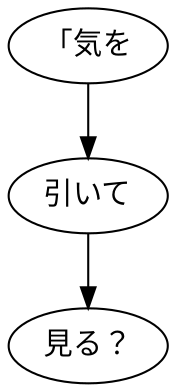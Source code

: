 digraph graph2443 {
	node0 [label="「気を"];
	node1 [label="引いて"];
	node2 [label="見る？"];
	node0 -> node1;
	node1 -> node2;
}
